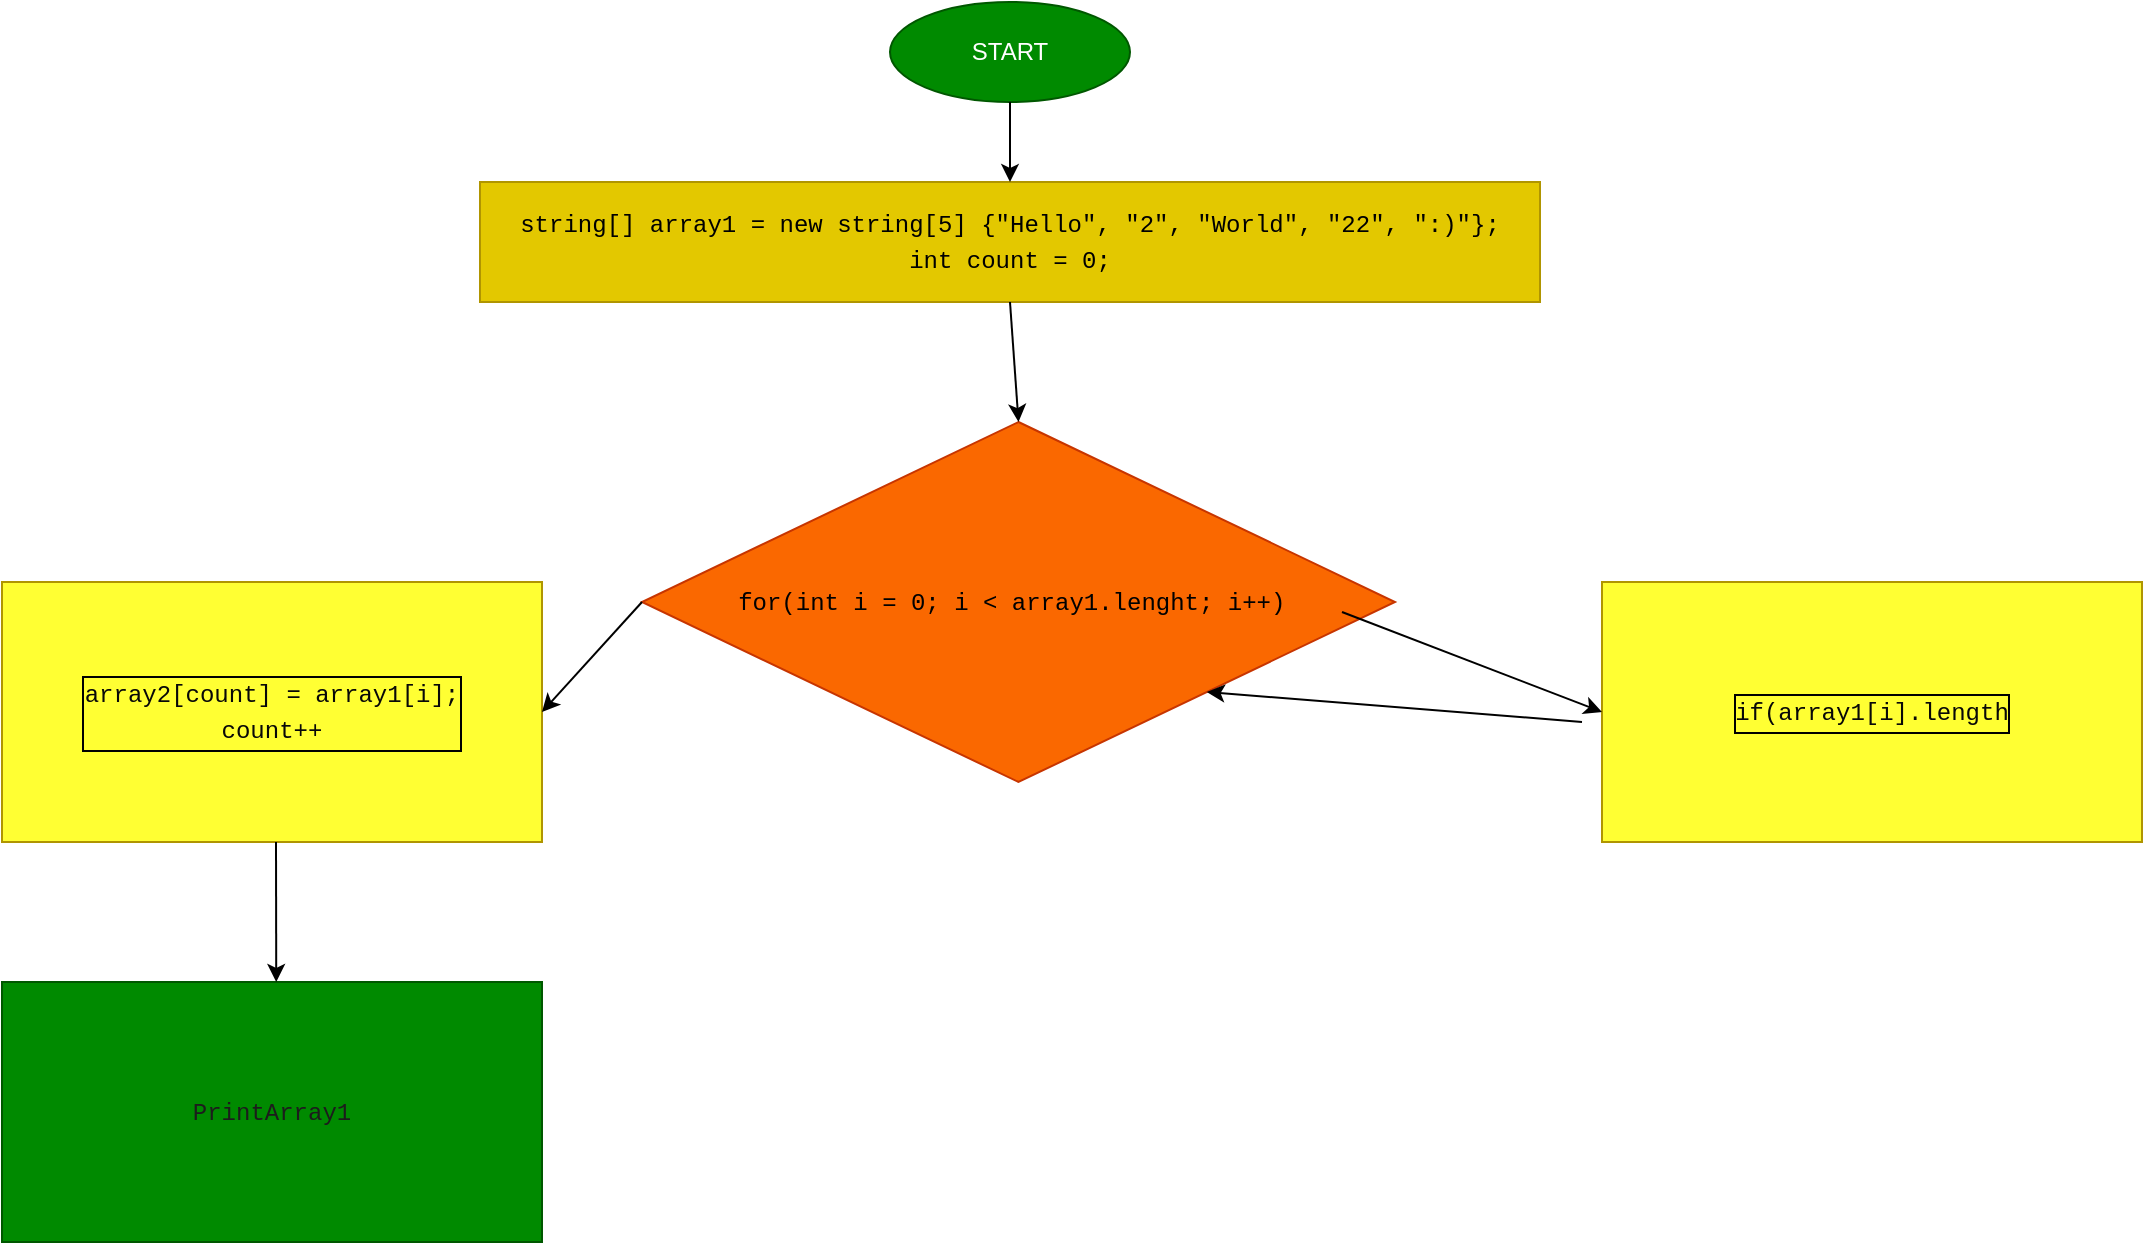 <mxfile>
    <diagram id="vwFEI4nUnoG2_T1tx83b" name="Page-1">
        <mxGraphModel dx="2001" dy="1091" grid="1" gridSize="10" guides="1" tooltips="1" connect="1" arrows="1" fold="1" page="1" pageScale="1" pageWidth="827" pageHeight="1169" math="0" shadow="0">
            <root>
                <mxCell id="0"/>
                <mxCell id="1" parent="0"/>
                <mxCell id="2" value="START" style="ellipse;whiteSpace=wrap;html=1;fillColor=#008a00;fontColor=#ffffff;strokeColor=#005700;" vertex="1" parent="1">
                    <mxGeometry x="354" y="20" width="120" height="50" as="geometry"/>
                </mxCell>
                <mxCell id="3" value="&lt;div style=&quot;font-family: menlo, monaco, &amp;quot;courier new&amp;quot;, monospace; font-weight: normal; font-size: 12px; line-height: 18px;&quot;&gt;&lt;div&gt;&lt;span style=&quot;&quot;&gt;string&lt;/span&gt;&lt;span style=&quot;&quot;&gt;[] &lt;/span&gt;&lt;span style=&quot;&quot;&gt;array1&lt;/span&gt;&lt;span style=&quot;&quot;&gt; &lt;/span&gt;&lt;span style=&quot;&quot;&gt;=&lt;/span&gt;&lt;span style=&quot;&quot;&gt; &lt;/span&gt;&lt;span style=&quot;&quot;&gt;new&lt;/span&gt;&lt;span style=&quot;&quot;&gt; &lt;/span&gt;&lt;span style=&quot;&quot;&gt;string&lt;/span&gt;&lt;span style=&quot;&quot;&gt;[&lt;/span&gt;&lt;span style=&quot;&quot;&gt;5&lt;/span&gt;&lt;span style=&quot;&quot;&gt;] {&lt;/span&gt;&lt;span style=&quot;&quot;&gt;&quot;Hello&quot;&lt;/span&gt;&lt;span style=&quot;&quot;&gt;, &lt;/span&gt;&lt;span style=&quot;&quot;&gt;&quot;2&quot;&lt;/span&gt;&lt;span style=&quot;&quot;&gt;, &lt;/span&gt;&lt;span style=&quot;&quot;&gt;&quot;World&quot;&lt;/span&gt;&lt;span style=&quot;&quot;&gt;, &lt;/span&gt;&lt;span style=&quot;&quot;&gt;&quot;22&quot;&lt;/span&gt;&lt;span style=&quot;&quot;&gt;, &lt;/span&gt;&lt;span style=&quot;&quot;&gt;&quot;:)&quot;&lt;/span&gt;&lt;span style=&quot;&quot;&gt;};&lt;/span&gt;&lt;/div&gt;&lt;div&gt;&lt;div style=&quot;font-family: &amp;quot;menlo&amp;quot; , &amp;quot;monaco&amp;quot; , &amp;quot;courier new&amp;quot; , monospace ; line-height: 18px&quot;&gt;&lt;span style=&quot;&quot;&gt;int&lt;/span&gt; &lt;span style=&quot;&quot;&gt;count&lt;/span&gt; = &lt;span style=&quot;&quot;&gt;0&lt;/span&gt;;&lt;/div&gt;&lt;/div&gt;&lt;/div&gt;" style="rounded=0;whiteSpace=wrap;html=1;fillColor=#e3c800;fontColor=#000000;strokeColor=#B09500;labelBorderColor=none;labelBackgroundColor=none;" vertex="1" parent="1">
                    <mxGeometry x="149" y="110" width="530" height="60" as="geometry"/>
                </mxCell>
                <mxCell id="4" value="&lt;div style=&quot;font-family: &amp;#34;menlo&amp;#34; , &amp;#34;monaco&amp;#34; , &amp;#34;courier new&amp;#34; , monospace ; line-height: 18px&quot;&gt;for(int i = 0; i &amp;lt; array1.lenght; i++)&amp;nbsp;&lt;/div&gt;" style="rhombus;whiteSpace=wrap;html=1;labelBackgroundColor=none;labelBorderColor=none;fontColor=#000000;fillColor=#fa6800;strokeColor=#C73500;" vertex="1" parent="1">
                    <mxGeometry x="230" y="230" width="376.5" height="180" as="geometry"/>
                </mxCell>
                <mxCell id="5" value="&lt;div style=&quot;font-family: &amp;quot;menlo&amp;quot; , &amp;quot;monaco&amp;quot; , &amp;quot;courier new&amp;quot; , monospace ; line-height: 18px&quot;&gt;&lt;span&gt;array2&lt;/span&gt;[&lt;span&gt;count&lt;/span&gt;] = &lt;span&gt;array1&lt;/span&gt;[&lt;span&gt;i&lt;/span&gt;];&lt;/div&gt;&lt;div style=&quot;font-family: &amp;quot;menlo&amp;quot; , &amp;quot;monaco&amp;quot; , &amp;quot;courier new&amp;quot; , monospace ; line-height: 18px&quot;&gt;&lt;div style=&quot;font-family: menlo, monaco, &amp;quot;courier new&amp;quot;, monospace; line-height: 18px;&quot;&gt; &lt;span style=&quot;&quot;&gt;count&lt;/span&gt;++&lt;/div&gt;&lt;/div&gt;" style="rounded=0;whiteSpace=wrap;html=1;labelBackgroundColor=none;labelBorderColor=default;fontSize=12;fontColor=#080808;fillColor=#FFFF33;strokeColor=#B09500;" vertex="1" parent="1">
                    <mxGeometry x="-90" y="310" width="270" height="130" as="geometry"/>
                </mxCell>
                <mxCell id="6" value="&lt;font style=&quot;font-size: 31px&quot; color=&quot;#ffffff&quot;&gt;&lt;b&gt;i &amp;lt;= 2&lt;/b&gt;&lt;/font&gt;" style="text;html=1;strokeColor=none;fillColor=none;align=center;verticalAlign=middle;whiteSpace=wrap;rounded=0;labelBackgroundColor=none;labelBorderColor=none;fontSize=27;fontColor=default;" vertex="1" parent="1">
                    <mxGeometry x="90" y="240" width="160" height="70" as="geometry"/>
                </mxCell>
                <mxCell id="7" value="&lt;div style=&quot;font-family: &amp;#34;menlo&amp;#34; , &amp;#34;monaco&amp;#34; , &amp;#34;courier new&amp;#34; , monospace ; line-height: 18px&quot;&gt;if(array1[i].length&lt;/div&gt;" style="rounded=0;whiteSpace=wrap;html=1;labelBackgroundColor=none;labelBorderColor=default;fontSize=12;fontColor=#080808;fillColor=#FFFF33;strokeColor=#B09500;" vertex="1" parent="1">
                    <mxGeometry x="710" y="310" width="270" height="130" as="geometry"/>
                </mxCell>
                <mxCell id="8" value="&lt;font style=&quot;font-size: 31px&quot; color=&quot;#ffffff&quot;&gt;&lt;b&gt;i =&amp;gt; 2&lt;/b&gt;&lt;/font&gt;" style="text;html=1;strokeColor=none;fillColor=none;align=center;verticalAlign=middle;whiteSpace=wrap;rounded=0;labelBackgroundColor=none;labelBorderColor=none;fontSize=27;fontColor=default;" vertex="1" parent="1">
                    <mxGeometry x="580" y="260" width="180" height="65" as="geometry"/>
                </mxCell>
                <mxCell id="9" value="&lt;div style=&quot;font-family: &amp;quot;menlo&amp;quot; , &amp;quot;monaco&amp;quot; , &amp;quot;courier new&amp;quot; , monospace ; line-height: 18px&quot;&gt;&lt;div style=&quot;font-family: menlo, monaco, &amp;quot;courier new&amp;quot;, monospace; line-height: 18px;&quot;&gt;&lt;span style=&quot;&quot;&gt;PrintArray1&lt;/span&gt;&lt;/div&gt;&lt;/div&gt;" style="rounded=0;whiteSpace=wrap;html=1;labelBackgroundColor=none;labelBorderColor=none;fontSize=12;fontColor=#1C1C1C;fillColor=#008a00;strokeColor=#005700;" vertex="1" parent="1">
                    <mxGeometry x="-90" y="510" width="270" height="130" as="geometry"/>
                </mxCell>
                <mxCell id="10" value="" style="endArrow=classic;html=1;exitX=0.5;exitY=1;exitDx=0;exitDy=0;entryX=0.5;entryY=0;entryDx=0;entryDy=0;" edge="1" parent="1" source="2" target="3">
                    <mxGeometry width="50" height="50" relative="1" as="geometry">
                        <mxPoint x="410" y="80" as="sourcePoint"/>
                        <mxPoint x="370" y="200" as="targetPoint"/>
                    </mxGeometry>
                </mxCell>
                <mxCell id="11" value="" style="endArrow=classic;html=1;exitX=0.5;exitY=1;exitDx=0;exitDy=0;entryX=0.5;entryY=0;entryDx=0;entryDy=0;" edge="1" parent="1" source="3" target="4">
                    <mxGeometry width="50" height="50" relative="1" as="geometry">
                        <mxPoint x="412" y="180" as="sourcePoint"/>
                        <mxPoint x="420" y="230" as="targetPoint"/>
                    </mxGeometry>
                </mxCell>
                <mxCell id="13" value="" style="endArrow=classic;html=1;exitX=0;exitY=0.5;exitDx=0;exitDy=0;entryX=1;entryY=0.5;entryDx=0;entryDy=0;" edge="1" parent="1" source="4" target="5">
                    <mxGeometry width="50" height="50" relative="1" as="geometry">
                        <mxPoint x="434" y="90" as="sourcePoint"/>
                        <mxPoint x="434" y="130" as="targetPoint"/>
                    </mxGeometry>
                </mxCell>
                <mxCell id="14" value="" style="endArrow=classic;html=1;exitX=0;exitY=1;exitDx=0;exitDy=0;entryX=0;entryY=0.5;entryDx=0;entryDy=0;" edge="1" parent="1" source="8" target="7">
                    <mxGeometry width="50" height="50" relative="1" as="geometry">
                        <mxPoint x="620" y="390" as="sourcePoint"/>
                        <mxPoint x="620" y="430" as="targetPoint"/>
                    </mxGeometry>
                </mxCell>
                <mxCell id="15" value="" style="endArrow=classic;html=1;entryX=1;entryY=1;entryDx=0;entryDy=0;" edge="1" parent="1" target="4">
                    <mxGeometry width="50" height="50" relative="1" as="geometry">
                        <mxPoint x="700" y="380" as="sourcePoint"/>
                        <mxPoint x="690" y="430" as="targetPoint"/>
                    </mxGeometry>
                </mxCell>
                <mxCell id="16" value="" style="endArrow=classic;html=1;entryX=0.5;entryY=0;entryDx=0;entryDy=0;" edge="1" parent="1">
                    <mxGeometry width="50" height="50" relative="1" as="geometry">
                        <mxPoint x="47" y="440" as="sourcePoint"/>
                        <mxPoint x="47.12" y="510" as="targetPoint"/>
                    </mxGeometry>
                </mxCell>
            </root>
        </mxGraphModel>
    </diagram>
</mxfile>